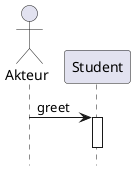 @startuml s1
  actor Akteur
  hide footbox
  Akteur -> Student : greet
  activate Student
  deactivate Student
@enduml
